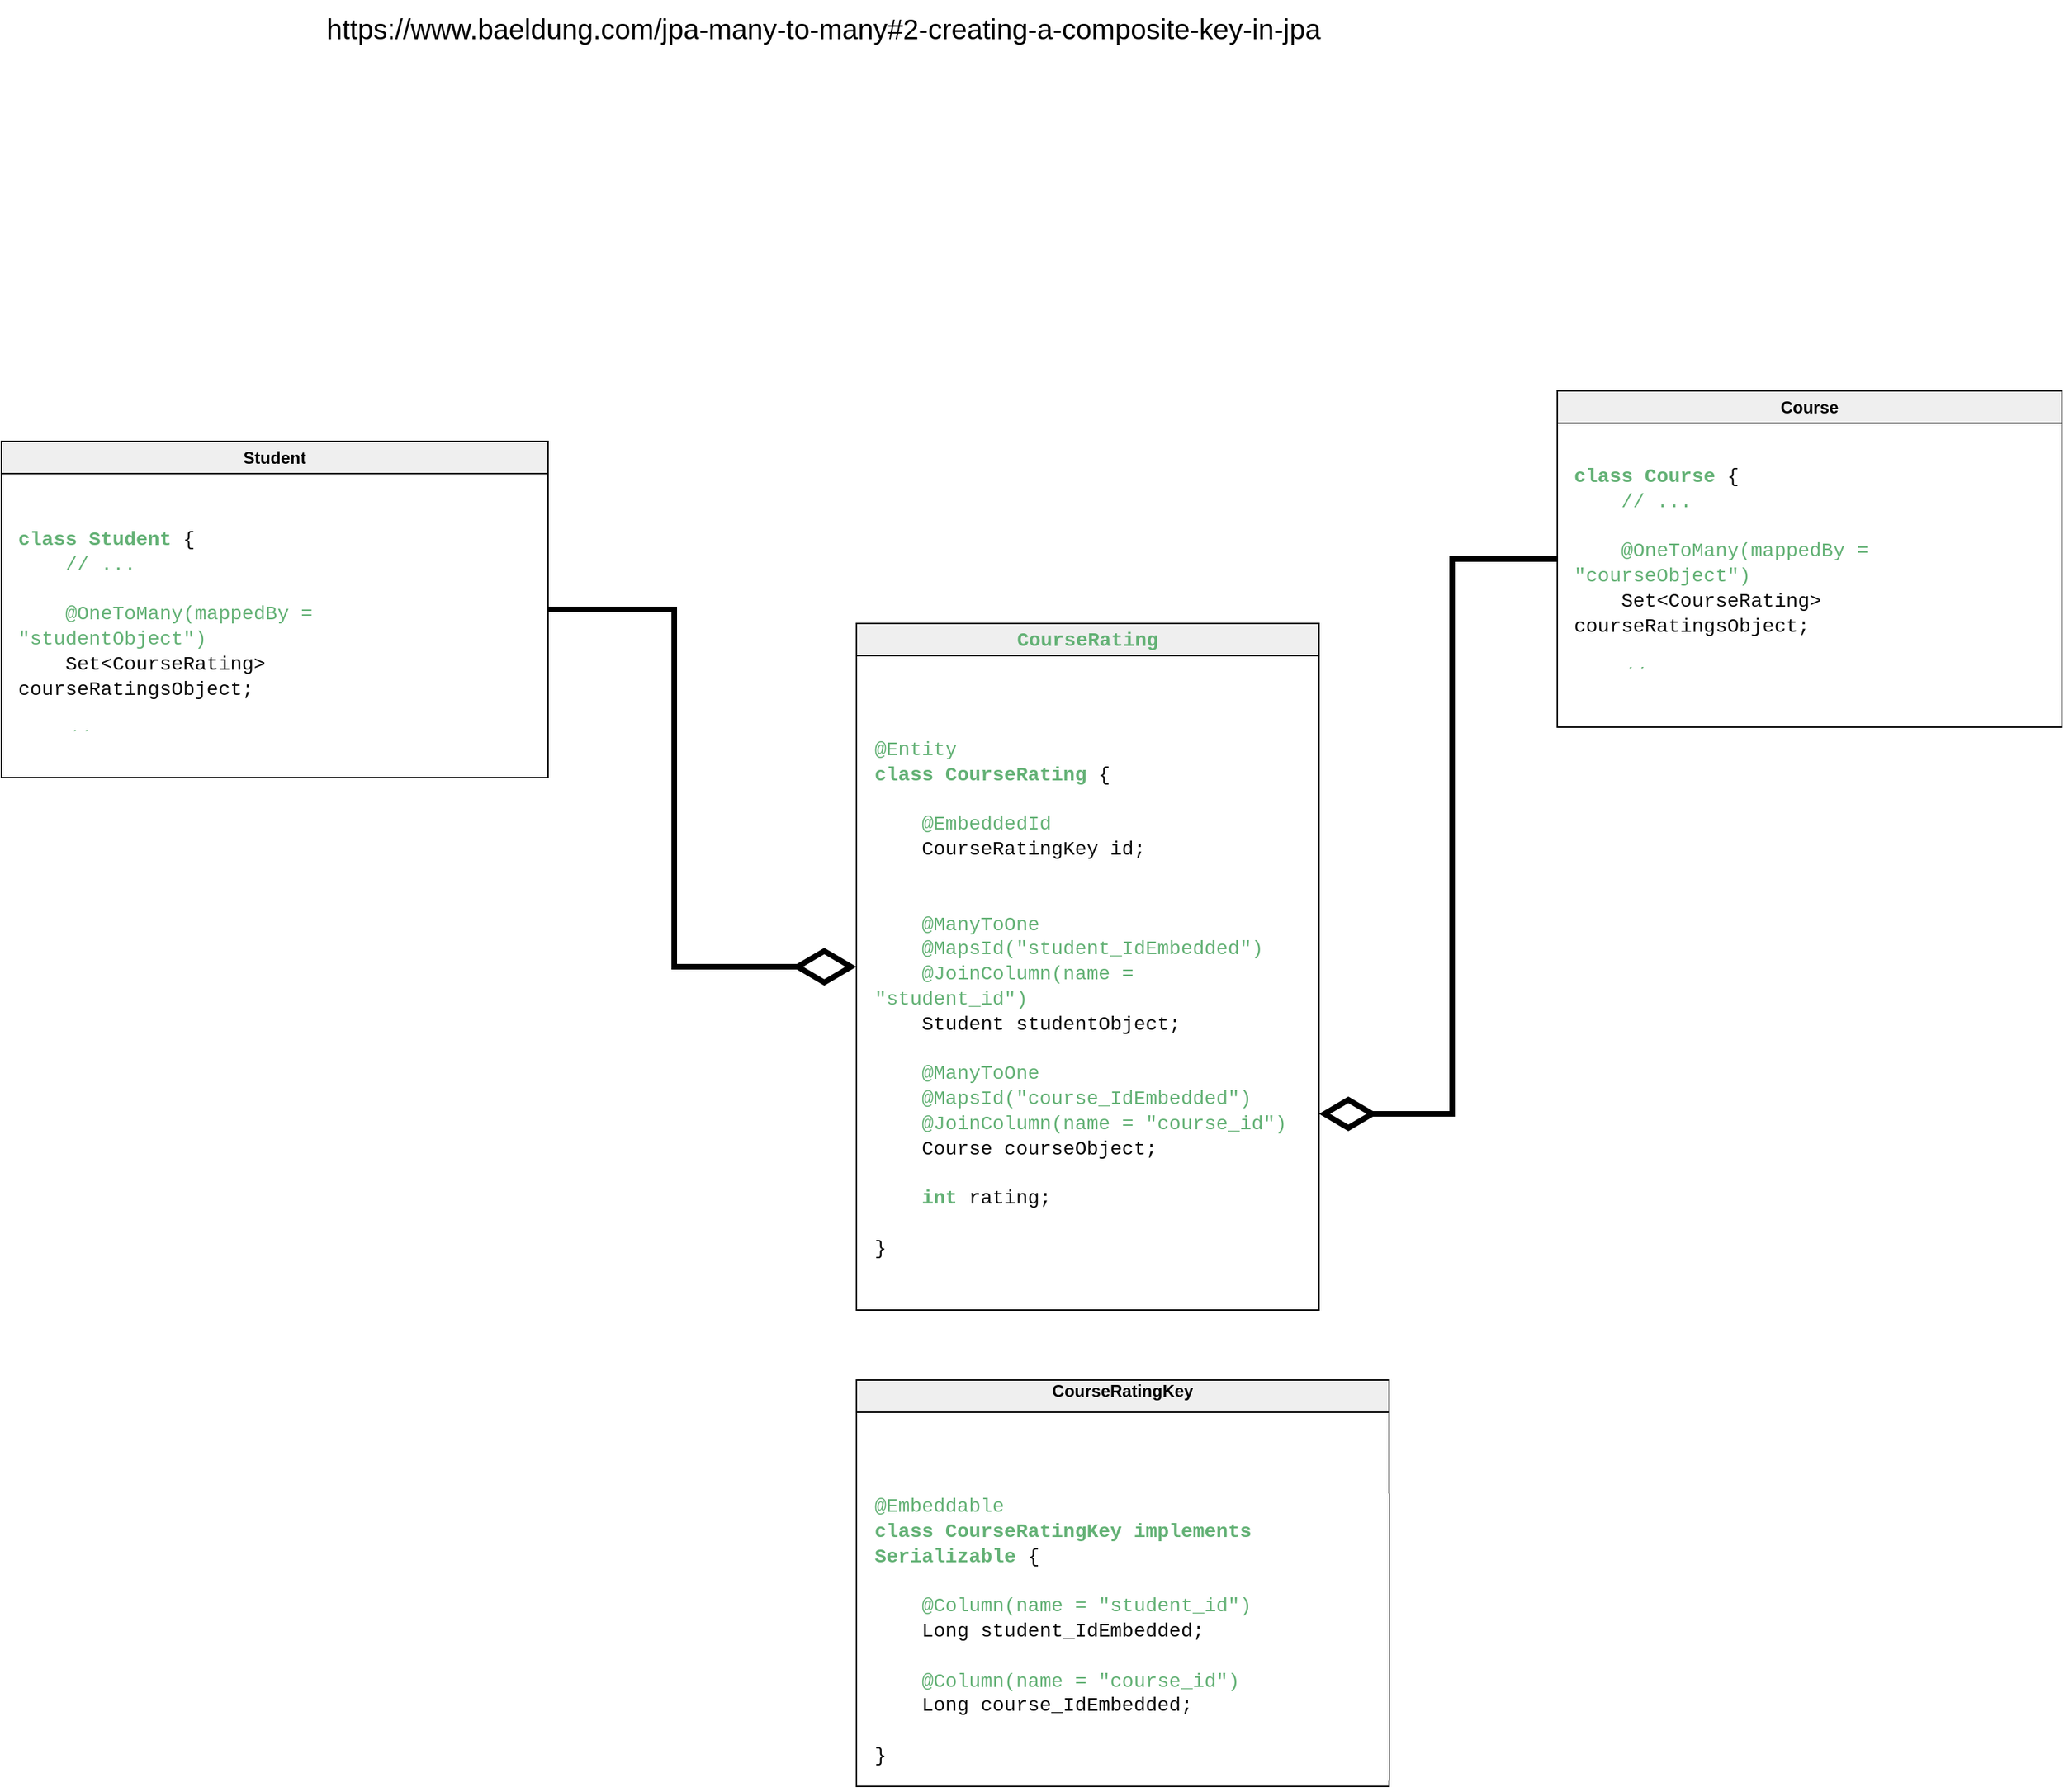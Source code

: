 <mxfile version="26.2.2">
  <diagram name="Trang-1" id="Frv1lEbRy8fFS-0ds0Gn">
    <mxGraphModel dx="1683" dy="1445" grid="1" gridSize="10" guides="1" tooltips="1" connect="1" arrows="1" fold="1" page="1" pageScale="1" pageWidth="1169" pageHeight="827" math="0" shadow="0">
      <root>
        <mxCell id="0" />
        <mxCell id="1" parent="0" />
        <mxCell id="TYIHFJzu6QTAWkSfno5F-4" value="Student" style="swimlane;whiteSpace=wrap;html=1;swimlaneFillColor=default;fillColor=#EFEFEF;" parent="1" vertex="1">
          <mxGeometry x="-10" y="210" width="390" height="240" as="geometry" />
        </mxCell>
        <mxCell id="TYIHFJzu6QTAWkSfno5F-7" value="&lt;h1 style=&quot;margin-top: 0px;&quot;&gt;&lt;span&gt;&lt;span style=&quot;box-sizing: border-box; white-space-collapse: preserve; font-family: &amp;quot;Source Code Pro&amp;quot;, Consolas, &amp;quot;Bitstream Vera Sans Mono&amp;quot;, &amp;quot;Courier New&amp;quot;, Courier, monospace; color: rgb(99, 177, 117);&quot; class=&quot;hljs-keyword&quot;&gt;class&lt;/span&gt;&lt;span style=&quot;white-space-collapse: preserve; font-weight: 400; font-family: &amp;quot;Source Code Pro&amp;quot;, Consolas, &amp;quot;Bitstream Vera Sans Mono&amp;quot;, &amp;quot;Courier New&amp;quot;, Courier, monospace; color: rgb(10, 10, 10);&quot;&gt; &lt;/span&gt;&lt;span style=&quot;box-sizing: border-box; white-space-collapse: preserve; font-family: &amp;quot;Source Code Pro&amp;quot;, Consolas, &amp;quot;Bitstream Vera Sans Mono&amp;quot;, &amp;quot;Courier New&amp;quot;, Courier, monospace; color: rgb(99, 177, 117);&quot; class=&quot;hljs-title class_&quot;&gt;Student&lt;/span&gt;&lt;span style=&quot;white-space-collapse: preserve; font-weight: 400; font-family: &amp;quot;Source Code Pro&amp;quot;, Consolas, &amp;quot;Bitstream Vera Sans Mono&amp;quot;, &amp;quot;Courier New&amp;quot;, Courier, monospace; color: rgb(10, 10, 10);&quot;&gt; {&lt;/span&gt;&lt;span style=&quot;white-space-collapse: preserve; font-weight: 400; font-family: &amp;quot;Source Code Pro&amp;quot;, Consolas, &amp;quot;Bitstream Vera Sans Mono&amp;quot;, &amp;quot;Courier New&amp;quot;, Courier, monospace; color: rgb(10, 10, 10);&quot;&gt;&lt;br&gt;    &lt;/span&gt;&lt;span style=&quot;box-sizing: border-box; white-space-collapse: preserve; font-weight: 400; font-family: &amp;quot;Source Code Pro&amp;quot;, Consolas, &amp;quot;Bitstream Vera Sans Mono&amp;quot;, &amp;quot;Courier New&amp;quot;, Courier, monospace; color: rgb(99, 177, 117);&quot; class=&quot;hljs-comment&quot;&gt;// ...&lt;/span&gt;&lt;font style=&quot;box-sizing: border-box; color: rgb(10, 10, 10); font-family: &amp;quot;Source Code Pro&amp;quot;, Consolas, &amp;quot;Bitstream Vera Sans Mono&amp;quot;, &amp;quot;Courier New&amp;quot;, Courier, monospace; font-weight: 400; white-space-collapse: preserve;&quot;&gt;&lt;/font&gt;&lt;span style=&quot;white-space-collapse: preserve; font-weight: 400; font-family: &amp;quot;Source Code Pro&amp;quot;, Consolas, &amp;quot;Bitstream Vera Sans Mono&amp;quot;, &amp;quot;Courier New&amp;quot;, Courier, monospace; color: rgb(10, 10, 10);&quot;&gt;&lt;br&gt;&lt;/span&gt;&lt;font style=&quot;box-sizing: border-box; color: rgb(10, 10, 10); font-family: &amp;quot;Source Code Pro&amp;quot;, Consolas, &amp;quot;Bitstream Vera Sans Mono&amp;quot;, &amp;quot;Courier New&amp;quot;, Courier, monospace; font-weight: 400; white-space-collapse: preserve;&quot;&gt;&lt;/font&gt;&lt;span style=&quot;white-space-collapse: preserve; font-weight: 400; font-family: &amp;quot;Source Code Pro&amp;quot;, Consolas, &amp;quot;Bitstream Vera Sans Mono&amp;quot;, &amp;quot;Courier New&amp;quot;, Courier, monospace; color: rgb(10, 10, 10);&quot;&gt;&lt;br&gt;    &lt;/span&gt;&lt;span style=&quot;box-sizing: border-box; white-space-collapse: preserve; font-weight: 400; font-family: &amp;quot;Source Code Pro&amp;quot;, Consolas, &amp;quot;Bitstream Vera Sans Mono&amp;quot;, &amp;quot;Courier New&amp;quot;, Courier, monospace; color: rgb(99, 177, 117);&quot; class=&quot;hljs-meta&quot;&gt;@OneToMany(mappedBy = &quot;studentObject&quot;)&lt;/span&gt;&lt;font style=&quot;box-sizing: border-box; color: rgb(10, 10, 10); font-family: &amp;quot;Source Code Pro&amp;quot;, Consolas, &amp;quot;Bitstream Vera Sans Mono&amp;quot;, &amp;quot;Courier New&amp;quot;, Courier, monospace; font-weight: 400; white-space-collapse: preserve;&quot;&gt;&lt;/font&gt;&lt;span style=&quot;white-space-collapse: preserve; font-weight: 400; font-family: &amp;quot;Source Code Pro&amp;quot;, Consolas, &amp;quot;Bitstream Vera Sans Mono&amp;quot;, &amp;quot;Courier New&amp;quot;, Courier, monospace; color: rgb(10, 10, 10);&quot;&gt;&lt;br&gt;    Set&amp;lt;CourseRating&amp;gt; courseRatingsObject;&lt;/span&gt;&lt;font style=&quot;box-sizing: border-box; color: rgb(10, 10, 10); font-family: &amp;quot;Source Code Pro&amp;quot;, Consolas, &amp;quot;Bitstream Vera Sans Mono&amp;quot;, &amp;quot;Courier New&amp;quot;, Courier, monospace; font-weight: 400; white-space-collapse: preserve;&quot;&gt;&lt;/font&gt;&lt;span style=&quot;white-space-collapse: preserve; font-weight: 400; font-family: &amp;quot;Source Code Pro&amp;quot;, Consolas, &amp;quot;Bitstream Vera Sans Mono&amp;quot;, &amp;quot;Courier New&amp;quot;, Courier, monospace; color: rgb(10, 10, 10);&quot;&gt;&lt;br&gt;&lt;/span&gt;&lt;font style=&quot;box-sizing: border-box; color: rgb(10, 10, 10); font-family: &amp;quot;Source Code Pro&amp;quot;, Consolas, &amp;quot;Bitstream Vera Sans Mono&amp;quot;, &amp;quot;Courier New&amp;quot;, Courier, monospace; font-weight: 400; white-space-collapse: preserve;&quot;&gt;&lt;/font&gt;&lt;span style=&quot;white-space-collapse: preserve; font-weight: 400; font-family: &amp;quot;Source Code Pro&amp;quot;, Consolas, &amp;quot;Bitstream Vera Sans Mono&amp;quot;, &amp;quot;Courier New&amp;quot;, Courier, monospace; color: rgb(10, 10, 10);&quot;&gt;&lt;br&gt;    &lt;/span&gt;&lt;span style=&quot;box-sizing: border-box; white-space-collapse: preserve; font-weight: 400; font-family: &amp;quot;Source Code Pro&amp;quot;, Consolas, &amp;quot;Bitstream Vera Sans Mono&amp;quot;, &amp;quot;Courier New&amp;quot;, Courier, monospace; color: rgb(99, 177, 117);&quot; class=&quot;hljs-comment&quot;&gt;// ...&lt;/span&gt;&lt;font style=&quot;box-sizing: border-box; color: rgb(10, 10, 10); font-family: &amp;quot;Source Code Pro&amp;quot;, Consolas, &amp;quot;Bitstream Vera Sans Mono&amp;quot;, &amp;quot;Courier New&amp;quot;, Courier, monospace; font-weight: 400; white-space-collapse: preserve;&quot;&gt;&lt;/font&gt;&lt;span style=&quot;white-space-collapse: preserve; font-weight: 400; font-family: &amp;quot;Source Code Pro&amp;quot;, Consolas, &amp;quot;Bitstream Vera Sans Mono&amp;quot;, &amp;quot;Courier New&amp;quot;, Courier, monospace; color: rgb(10, 10, 10);&quot;&gt;&lt;br&gt;}&lt;/span&gt;&lt;/span&gt;&lt;/h1&gt;" style="text;html=1;overflow=hidden;rounded=0;spacingTop=0;spacing=2;whiteSpace=wrap;fontSize=7;labelBackgroundColor=default;" parent="TYIHFJzu6QTAWkSfno5F-4" vertex="1">
          <mxGeometry x="10" y="54" width="350" height="150" as="geometry" />
        </mxCell>
        <mxCell id="TYIHFJzu6QTAWkSfno5F-6" value="" style="shape=image;verticalLabelPosition=bottom;labelBackgroundColor=default;verticalAlign=top;aspect=fixed;imageAspect=0;image=https://www.baeldung.com/wp-content/uploads/2018/11/relation-attribute-model-updated.png;" parent="1" vertex="1">
          <mxGeometry x="330" y="-20" width="829.3" height="170" as="geometry" />
        </mxCell>
        <mxCell id="TYIHFJzu6QTAWkSfno5F-13" style="edgeStyle=orthogonalEdgeStyle;rounded=0;orthogonalLoop=1;jettySize=auto;html=1;exitX=0;exitY=0.5;exitDx=0;exitDy=0;strokeWidth=4;endSize=30;endArrow=diamondThin;endFill=0;" parent="1" source="TYIHFJzu6QTAWkSfno5F-8" edge="1">
          <mxGeometry relative="1" as="geometry">
            <mxPoint x="1100" y="370" as="sourcePoint" />
            <mxPoint x="930" y="690" as="targetPoint" />
            <Array as="points">
              <mxPoint x="1025" y="294" />
              <mxPoint x="1025" y="690" />
            </Array>
          </mxGeometry>
        </mxCell>
        <mxCell id="TYIHFJzu6QTAWkSfno5F-8" value="Course" style="swimlane;whiteSpace=wrap;html=1;swimlaneFillColor=default;fillColor=#EFEFEF;" parent="1" vertex="1">
          <mxGeometry x="1100" y="174" width="360" height="240" as="geometry" />
        </mxCell>
        <mxCell id="TYIHFJzu6QTAWkSfno5F-9" value="&lt;h1 style=&quot;margin-top: 0px;&quot;&gt;&lt;span&gt;&lt;span style=&quot;box-sizing: border-box; font-family: &amp;quot;Source Code Pro&amp;quot;, Consolas, &amp;quot;Bitstream Vera Sans Mono&amp;quot;, &amp;quot;Courier New&amp;quot;, Courier, monospace; white-space-collapse: preserve; color: rgb(99, 177, 117);&quot; class=&quot;hljs-keyword&quot;&gt;class&lt;/span&gt;&lt;span style=&quot;color: rgb(10, 10, 10); font-family: &amp;quot;Source Code Pro&amp;quot;, Consolas, &amp;quot;Bitstream Vera Sans Mono&amp;quot;, &amp;quot;Courier New&amp;quot;, Courier, monospace; font-weight: 400; white-space-collapse: preserve;&quot;&gt; &lt;/span&gt;&lt;span style=&quot;box-sizing: border-box; font-family: &amp;quot;Source Code Pro&amp;quot;, Consolas, &amp;quot;Bitstream Vera Sans Mono&amp;quot;, &amp;quot;Courier New&amp;quot;, Courier, monospace; white-space-collapse: preserve; color: rgb(99, 177, 117);&quot; class=&quot;hljs-title class_&quot;&gt;Course&lt;/span&gt;&lt;span style=&quot;color: rgb(10, 10, 10); font-family: &amp;quot;Source Code Pro&amp;quot;, Consolas, &amp;quot;Bitstream Vera Sans Mono&amp;quot;, &amp;quot;Courier New&amp;quot;, Courier, monospace; font-weight: 400; white-space-collapse: preserve;&quot;&gt; {&lt;/span&gt;&lt;span style=&quot;color: rgb(10, 10, 10); font-family: &amp;quot;Source Code Pro&amp;quot;, Consolas, &amp;quot;Bitstream Vera Sans Mono&amp;quot;, &amp;quot;Courier New&amp;quot;, Courier, monospace; font-weight: 400; white-space-collapse: preserve;&quot;&gt;&lt;br&gt;    &lt;/span&gt;&lt;span style=&quot;box-sizing: border-box; font-family: &amp;quot;Source Code Pro&amp;quot;, Consolas, &amp;quot;Bitstream Vera Sans Mono&amp;quot;, &amp;quot;Courier New&amp;quot;, Courier, monospace; font-weight: 400; white-space-collapse: preserve; color: rgb(99, 177, 117);&quot; class=&quot;hljs-comment&quot;&gt;// ...&lt;/span&gt;&lt;font style=&quot;box-sizing: border-box; color: rgb(10, 10, 10); font-family: &amp;quot;Source Code Pro&amp;quot;, Consolas, &amp;quot;Bitstream Vera Sans Mono&amp;quot;, &amp;quot;Courier New&amp;quot;, Courier, monospace; font-weight: 400; white-space-collapse: preserve;&quot;&gt;&lt;/font&gt;&lt;span style=&quot;color: rgb(10, 10, 10); font-family: &amp;quot;Source Code Pro&amp;quot;, Consolas, &amp;quot;Bitstream Vera Sans Mono&amp;quot;, &amp;quot;Courier New&amp;quot;, Courier, monospace; font-weight: 400; white-space-collapse: preserve;&quot;&gt;&lt;br&gt;&lt;/span&gt;&lt;font style=&quot;box-sizing: border-box; color: rgb(10, 10, 10); font-family: &amp;quot;Source Code Pro&amp;quot;, Consolas, &amp;quot;Bitstream Vera Sans Mono&amp;quot;, &amp;quot;Courier New&amp;quot;, Courier, monospace; font-weight: 400; white-space-collapse: preserve;&quot;&gt;&lt;/font&gt;&lt;span style=&quot;color: rgb(10, 10, 10); font-family: &amp;quot;Source Code Pro&amp;quot;, Consolas, &amp;quot;Bitstream Vera Sans Mono&amp;quot;, &amp;quot;Courier New&amp;quot;, Courier, monospace; font-weight: 400; white-space-collapse: preserve;&quot;&gt;&lt;br&gt;    &lt;/span&gt;&lt;span style=&quot;box-sizing: border-box; font-family: &amp;quot;Source Code Pro&amp;quot;, Consolas, &amp;quot;Bitstream Vera Sans Mono&amp;quot;, &amp;quot;Courier New&amp;quot;, Courier, monospace; font-weight: 400; white-space-collapse: preserve; color: rgb(99, 177, 117);&quot; class=&quot;hljs-meta&quot;&gt;@OneToMany(mappedBy = &quot;courseObject&quot;)&lt;/span&gt;&lt;font style=&quot;box-sizing: border-box; color: rgb(10, 10, 10); font-family: &amp;quot;Source Code Pro&amp;quot;, Consolas, &amp;quot;Bitstream Vera Sans Mono&amp;quot;, &amp;quot;Courier New&amp;quot;, Courier, monospace; font-weight: 400; white-space-collapse: preserve;&quot;&gt;&lt;/font&gt;&lt;span style=&quot;color: rgb(10, 10, 10); font-family: &amp;quot;Source Code Pro&amp;quot;, Consolas, &amp;quot;Bitstream Vera Sans Mono&amp;quot;, &amp;quot;Courier New&amp;quot;, Courier, monospace; font-weight: 400; white-space-collapse: preserve;&quot;&gt;&lt;br&gt;    Set&amp;lt;CourseRating&amp;gt; courseRatingsObject;&lt;/span&gt;&lt;font style=&quot;box-sizing: border-box; color: rgb(10, 10, 10); font-family: &amp;quot;Source Code Pro&amp;quot;, Consolas, &amp;quot;Bitstream Vera Sans Mono&amp;quot;, &amp;quot;Courier New&amp;quot;, Courier, monospace; font-weight: 400; white-space-collapse: preserve;&quot;&gt;&lt;/font&gt;&lt;span style=&quot;color: rgb(10, 10, 10); font-family: &amp;quot;Source Code Pro&amp;quot;, Consolas, &amp;quot;Bitstream Vera Sans Mono&amp;quot;, &amp;quot;Courier New&amp;quot;, Courier, monospace; font-weight: 400; white-space-collapse: preserve;&quot;&gt;&lt;br&gt;&lt;/span&gt;&lt;font style=&quot;box-sizing: border-box; color: rgb(10, 10, 10); font-family: &amp;quot;Source Code Pro&amp;quot;, Consolas, &amp;quot;Bitstream Vera Sans Mono&amp;quot;, &amp;quot;Courier New&amp;quot;, Courier, monospace; font-weight: 400; white-space-collapse: preserve;&quot;&gt;&lt;/font&gt;&lt;span style=&quot;color: rgb(10, 10, 10); font-family: &amp;quot;Source Code Pro&amp;quot;, Consolas, &amp;quot;Bitstream Vera Sans Mono&amp;quot;, &amp;quot;Courier New&amp;quot;, Courier, monospace; font-weight: 400; white-space-collapse: preserve;&quot;&gt;&lt;br&gt;    &lt;/span&gt;&lt;span style=&quot;box-sizing: border-box; font-family: &amp;quot;Source Code Pro&amp;quot;, Consolas, &amp;quot;Bitstream Vera Sans Mono&amp;quot;, &amp;quot;Courier New&amp;quot;, Courier, monospace; font-weight: 400; white-space-collapse: preserve; color: rgb(99, 177, 117);&quot; class=&quot;hljs-comment&quot;&gt;// ...&lt;/span&gt;&lt;span style=&quot;color: rgb(10, 10, 10); font-family: &amp;quot;Source Code Pro&amp;quot;, Consolas, &amp;quot;Bitstream Vera Sans Mono&amp;quot;, &amp;quot;Courier New&amp;quot;, Courier, monospace; font-weight: 400; white-space-collapse: preserve;&quot;&gt;&lt;br&gt;}&lt;/span&gt;&lt;/span&gt;&lt;/h1&gt;" style="text;html=1;overflow=hidden;rounded=0;spacingTop=0;spacing=2;whiteSpace=wrap;fontSize=7;labelBackgroundColor=default;glass=0;absoluteArcSize=0;fillColor=default;" parent="TYIHFJzu6QTAWkSfno5F-8" vertex="1">
          <mxGeometry x="10" y="45" width="340" height="150" as="geometry" />
        </mxCell>
        <mxCell id="TYIHFJzu6QTAWkSfno5F-10" value="&lt;span style=&quot;text-align: left; white-space-collapse: preserve; box-sizing: border-box; font-family: &amp;quot;Source Code Pro&amp;quot;, Consolas, &amp;quot;Bitstream Vera Sans Mono&amp;quot;, &amp;quot;Courier New&amp;quot;, Courier, monospace; font-size: 14px; color: rgb(99, 177, 117);&quot; class=&quot;hljs-title class_&quot;&gt;CourseRating&lt;/span&gt;" style="swimlane;whiteSpace=wrap;html=1;swimlaneFillColor=default;fillColor=#EFEFEF;" parent="1" vertex="1">
          <mxGeometry x="600" y="340" width="330" height="490" as="geometry" />
        </mxCell>
        <mxCell id="TYIHFJzu6QTAWkSfno5F-11" value="&lt;h1 style=&quot;margin-top: 0px;&quot;&gt;&lt;span&gt;&lt;span style=&quot;box-sizing: border-box; font-family: &amp;quot;Source Code Pro&amp;quot;, Consolas, &amp;quot;Bitstream Vera Sans Mono&amp;quot;, &amp;quot;Courier New&amp;quot;, Courier, monospace; font-weight: 400; white-space-collapse: preserve; color: rgb(99, 177, 117);&quot; class=&quot;hljs-meta&quot;&gt;@Entity&lt;/span&gt;&lt;span style=&quot;color: rgb(10, 10, 10); font-family: &amp;quot;Source Code Pro&amp;quot;, Consolas, &amp;quot;Bitstream Vera Sans Mono&amp;quot;, &amp;quot;Courier New&amp;quot;, Courier, monospace; font-weight: 400; white-space-collapse: preserve;&quot;&gt;&lt;br&gt;&lt;/span&gt;&lt;span style=&quot;box-sizing: border-box; font-family: &amp;quot;Source Code Pro&amp;quot;, Consolas, &amp;quot;Bitstream Vera Sans Mono&amp;quot;, &amp;quot;Courier New&amp;quot;, Courier, monospace; white-space-collapse: preserve; color: rgb(99, 177, 117);&quot; class=&quot;hljs-keyword&quot;&gt;class&lt;/span&gt;&lt;span style=&quot;color: rgb(10, 10, 10); font-family: &amp;quot;Source Code Pro&amp;quot;, Consolas, &amp;quot;Bitstream Vera Sans Mono&amp;quot;, &amp;quot;Courier New&amp;quot;, Courier, monospace; font-weight: 400; white-space-collapse: preserve;&quot;&gt; &lt;/span&gt;&lt;span style=&quot;box-sizing: border-box; font-family: &amp;quot;Source Code Pro&amp;quot;, Consolas, &amp;quot;Bitstream Vera Sans Mono&amp;quot;, &amp;quot;Courier New&amp;quot;, Courier, monospace; white-space-collapse: preserve; color: rgb(99, 177, 117);&quot; class=&quot;hljs-title class_&quot;&gt;CourseRating&lt;/span&gt;&lt;span style=&quot;color: rgb(10, 10, 10); font-family: &amp;quot;Source Code Pro&amp;quot;, Consolas, &amp;quot;Bitstream Vera Sans Mono&amp;quot;, &amp;quot;Courier New&amp;quot;, Courier, monospace; font-weight: 400; white-space-collapse: preserve;&quot;&gt; {&lt;/span&gt;&lt;font style=&quot;box-sizing: border-box; color: rgb(10, 10, 10); font-family: &amp;quot;Source Code Pro&amp;quot;, Consolas, &amp;quot;Bitstream Vera Sans Mono&amp;quot;, &amp;quot;Courier New&amp;quot;, Courier, monospace; font-weight: 400; white-space-collapse: preserve;&quot;&gt;&lt;/font&gt;&lt;span style=&quot;color: rgb(10, 10, 10); font-family: &amp;quot;Source Code Pro&amp;quot;, Consolas, &amp;quot;Bitstream Vera Sans Mono&amp;quot;, &amp;quot;Courier New&amp;quot;, Courier, monospace; font-weight: 400; white-space-collapse: preserve;&quot;&gt;&lt;br&gt;&lt;/span&gt;&lt;font style=&quot;box-sizing: border-box; color: rgb(10, 10, 10); font-family: &amp;quot;Source Code Pro&amp;quot;, Consolas, &amp;quot;Bitstream Vera Sans Mono&amp;quot;, &amp;quot;Courier New&amp;quot;, Courier, monospace; font-weight: 400; white-space-collapse: preserve;&quot;&gt;&lt;/font&gt;&lt;span style=&quot;color: rgb(10, 10, 10); font-family: &amp;quot;Source Code Pro&amp;quot;, Consolas, &amp;quot;Bitstream Vera Sans Mono&amp;quot;, &amp;quot;Courier New&amp;quot;, Courier, monospace; font-weight: 400; white-space-collapse: preserve;&quot;&gt;&lt;br&gt;    &lt;/span&gt;&lt;span style=&quot;box-sizing: border-box; font-family: &amp;quot;Source Code Pro&amp;quot;, Consolas, &amp;quot;Bitstream Vera Sans Mono&amp;quot;, &amp;quot;Courier New&amp;quot;, Courier, monospace; font-weight: 400; white-space-collapse: preserve; color: rgb(99, 177, 117);&quot; class=&quot;hljs-meta&quot;&gt;@EmbeddedId&lt;/span&gt;&lt;font style=&quot;box-sizing: border-box; color: rgb(10, 10, 10); font-family: &amp;quot;Source Code Pro&amp;quot;, Consolas, &amp;quot;Bitstream Vera Sans Mono&amp;quot;, &amp;quot;Courier New&amp;quot;, Courier, monospace; font-weight: 400; white-space-collapse: preserve;&quot;&gt;&lt;/font&gt;&lt;span style=&quot;color: rgb(10, 10, 10); font-family: &amp;quot;Source Code Pro&amp;quot;, Consolas, &amp;quot;Bitstream Vera Sans Mono&amp;quot;, &amp;quot;Courier New&amp;quot;, Courier, monospace; font-weight: 400; white-space-collapse: preserve;&quot;&gt;&lt;br&gt;    CourseRatingKey id;&lt;/span&gt;&lt;font style=&quot;box-sizing: border-box; color: rgb(10, 10, 10); font-family: &amp;quot;Source Code Pro&amp;quot;, Consolas, &amp;quot;Bitstream Vera Sans Mono&amp;quot;, &amp;quot;Courier New&amp;quot;, Courier, monospace; font-weight: 400; white-space-collapse: preserve;&quot;&gt;&lt;/font&gt;&lt;span style=&quot;color: rgb(10, 10, 10); font-family: &amp;quot;Source Code Pro&amp;quot;, Consolas, &amp;quot;Bitstream Vera Sans Mono&amp;quot;, &amp;quot;Courier New&amp;quot;, Courier, monospace; font-weight: 400; white-space-collapse: preserve;&quot;&gt;&lt;br&gt;&lt;/span&gt;&lt;font style=&quot;box-sizing: border-box; color: rgb(10, 10, 10); font-family: &amp;quot;Source Code Pro&amp;quot;, Consolas, &amp;quot;Bitstream Vera Sans Mono&amp;quot;, &amp;quot;Courier New&amp;quot;, Courier, monospace; font-weight: 400; white-space-collapse: preserve;&quot;&gt;&lt;/font&gt;&lt;span style=&quot;color: rgb(10, 10, 10); font-family: &amp;quot;Source Code Pro&amp;quot;, Consolas, &amp;quot;Bitstream Vera Sans Mono&amp;quot;, &amp;quot;Courier New&amp;quot;, Courier, monospace; font-weight: 400; white-space-collapse: preserve;&quot;&gt;&lt;br&gt;&lt;br&gt;    &lt;/span&gt;&lt;span style=&quot;box-sizing: border-box; font-family: &amp;quot;Source Code Pro&amp;quot;, Consolas, &amp;quot;Bitstream Vera Sans Mono&amp;quot;, &amp;quot;Courier New&amp;quot;, Courier, monospace; font-weight: 400; white-space-collapse: preserve; color: rgb(99, 177, 117);&quot; class=&quot;hljs-meta&quot;&gt;@ManyToOne&lt;/span&gt;&lt;span style=&quot;color: rgb(10, 10, 10); font-family: &amp;quot;Source Code Pro&amp;quot;, Consolas, &amp;quot;Bitstream Vera Sans Mono&amp;quot;, &amp;quot;Courier New&amp;quot;, Courier, monospace; font-weight: 400; white-space-collapse: preserve;&quot;&gt;&lt;br&gt;    &lt;/span&gt;&lt;span style=&quot;box-sizing: border-box; font-family: &amp;quot;Source Code Pro&amp;quot;, Consolas, &amp;quot;Bitstream Vera Sans Mono&amp;quot;, &amp;quot;Courier New&amp;quot;, Courier, monospace; font-weight: 400; white-space-collapse: preserve; color: rgb(99, 177, 117);&quot; class=&quot;hljs-meta&quot;&gt;@MapsId(&quot;student_IdEmbedded&quot;)&lt;/span&gt;&lt;span style=&quot;color: rgb(10, 10, 10); font-family: &amp;quot;Source Code Pro&amp;quot;, Consolas, &amp;quot;Bitstream Vera Sans Mono&amp;quot;, &amp;quot;Courier New&amp;quot;, Courier, monospace; font-weight: 400; white-space-collapse: preserve;&quot;&gt;&lt;br&gt;    &lt;/span&gt;&lt;span style=&quot;box-sizing: border-box; font-family: &amp;quot;Source Code Pro&amp;quot;, Consolas, &amp;quot;Bitstream Vera Sans Mono&amp;quot;, &amp;quot;Courier New&amp;quot;, Courier, monospace; font-weight: 400; white-space-collapse: preserve; color: rgb(99, 177, 117);&quot; class=&quot;hljs-meta&quot;&gt;@JoinColumn(name = &quot;student_id&quot;)&lt;/span&gt;&lt;font style=&quot;box-sizing: border-box; color: rgb(10, 10, 10); font-family: &amp;quot;Source Code Pro&amp;quot;, Consolas, &amp;quot;Bitstream Vera Sans Mono&amp;quot;, &amp;quot;Courier New&amp;quot;, Courier, monospace; font-weight: 400; white-space-collapse: preserve;&quot;&gt;&lt;/font&gt;&lt;span style=&quot;color: rgb(10, 10, 10); font-family: &amp;quot;Source Code Pro&amp;quot;, Consolas, &amp;quot;Bitstream Vera Sans Mono&amp;quot;, &amp;quot;Courier New&amp;quot;, Courier, monospace; font-weight: 400; white-space-collapse: preserve;&quot;&gt;&lt;br&gt;    Student studentObject;&lt;/span&gt;&lt;font style=&quot;box-sizing: border-box; color: rgb(10, 10, 10); font-family: &amp;quot;Source Code Pro&amp;quot;, Consolas, &amp;quot;Bitstream Vera Sans Mono&amp;quot;, &amp;quot;Courier New&amp;quot;, Courier, monospace; font-weight: 400; white-space-collapse: preserve;&quot;&gt;&lt;/font&gt;&lt;span style=&quot;color: rgb(10, 10, 10); font-family: &amp;quot;Source Code Pro&amp;quot;, Consolas, &amp;quot;Bitstream Vera Sans Mono&amp;quot;, &amp;quot;Courier New&amp;quot;, Courier, monospace; font-weight: 400; white-space-collapse: preserve;&quot;&gt;&lt;br&gt;&lt;/span&gt;&lt;font style=&quot;box-sizing: border-box; color: rgb(10, 10, 10); font-family: &amp;quot;Source Code Pro&amp;quot;, Consolas, &amp;quot;Bitstream Vera Sans Mono&amp;quot;, &amp;quot;Courier New&amp;quot;, Courier, monospace; font-weight: 400; white-space-collapse: preserve;&quot;&gt;&lt;/font&gt;&lt;span style=&quot;color: rgb(10, 10, 10); font-family: &amp;quot;Source Code Pro&amp;quot;, Consolas, &amp;quot;Bitstream Vera Sans Mono&amp;quot;, &amp;quot;Courier New&amp;quot;, Courier, monospace; font-weight: 400; white-space-collapse: preserve;&quot;&gt;&lt;br&gt;    &lt;/span&gt;&lt;span style=&quot;box-sizing: border-box; font-family: &amp;quot;Source Code Pro&amp;quot;, Consolas, &amp;quot;Bitstream Vera Sans Mono&amp;quot;, &amp;quot;Courier New&amp;quot;, Courier, monospace; font-weight: 400; white-space-collapse: preserve; color: rgb(99, 177, 117);&quot; class=&quot;hljs-meta&quot;&gt;@ManyToOne&lt;/span&gt;&lt;span style=&quot;color: rgb(10, 10, 10); font-family: &amp;quot;Source Code Pro&amp;quot;, Consolas, &amp;quot;Bitstream Vera Sans Mono&amp;quot;, &amp;quot;Courier New&amp;quot;, Courier, monospace; font-weight: 400; white-space-collapse: preserve;&quot;&gt;&lt;br&gt;    &lt;/span&gt;&lt;span style=&quot;box-sizing: border-box; font-family: &amp;quot;Source Code Pro&amp;quot;, Consolas, &amp;quot;Bitstream Vera Sans Mono&amp;quot;, &amp;quot;Courier New&amp;quot;, Courier, monospace; font-weight: 400; white-space-collapse: preserve; color: rgb(99, 177, 117);&quot; class=&quot;hljs-meta&quot;&gt;@MapsId(&quot;course_IdEmbedded&quot;)&lt;/span&gt;&lt;span style=&quot;color: rgb(10, 10, 10); font-family: &amp;quot;Source Code Pro&amp;quot;, Consolas, &amp;quot;Bitstream Vera Sans Mono&amp;quot;, &amp;quot;Courier New&amp;quot;, Courier, monospace; font-weight: 400; white-space-collapse: preserve;&quot;&gt;&lt;br&gt;    &lt;/span&gt;&lt;span style=&quot;box-sizing: border-box; font-family: &amp;quot;Source Code Pro&amp;quot;, Consolas, &amp;quot;Bitstream Vera Sans Mono&amp;quot;, &amp;quot;Courier New&amp;quot;, Courier, monospace; font-weight: 400; white-space-collapse: preserve; color: rgb(99, 177, 117);&quot; class=&quot;hljs-meta&quot;&gt;@JoinColumn(name = &quot;course_id&quot;)&lt;/span&gt;&lt;font style=&quot;box-sizing: border-box; color: rgb(10, 10, 10); font-family: &amp;quot;Source Code Pro&amp;quot;, Consolas, &amp;quot;Bitstream Vera Sans Mono&amp;quot;, &amp;quot;Courier New&amp;quot;, Courier, monospace; font-weight: 400; white-space-collapse: preserve;&quot;&gt;&lt;/font&gt;&lt;span style=&quot;color: rgb(10, 10, 10); font-family: &amp;quot;Source Code Pro&amp;quot;, Consolas, &amp;quot;Bitstream Vera Sans Mono&amp;quot;, &amp;quot;Courier New&amp;quot;, Courier, monospace; font-weight: 400; white-space-collapse: preserve;&quot;&gt;&lt;br&gt;    Course courseObject;&lt;/span&gt;&lt;font style=&quot;box-sizing: border-box; color: rgb(10, 10, 10); font-family: &amp;quot;Source Code Pro&amp;quot;, Consolas, &amp;quot;Bitstream Vera Sans Mono&amp;quot;, &amp;quot;Courier New&amp;quot;, Courier, monospace; font-weight: 400; white-space-collapse: preserve;&quot;&gt;&lt;/font&gt;&lt;span style=&quot;color: rgb(10, 10, 10); font-family: &amp;quot;Source Code Pro&amp;quot;, Consolas, &amp;quot;Bitstream Vera Sans Mono&amp;quot;, &amp;quot;Courier New&amp;quot;, Courier, monospace; font-weight: 400; white-space-collapse: preserve;&quot;&gt;&lt;br&gt;&lt;/span&gt;&lt;font style=&quot;box-sizing: border-box; color: rgb(10, 10, 10); font-family: &amp;quot;Source Code Pro&amp;quot;, Consolas, &amp;quot;Bitstream Vera Sans Mono&amp;quot;, &amp;quot;Courier New&amp;quot;, Courier, monospace; font-weight: 400; white-space-collapse: preserve;&quot;&gt;&lt;/font&gt;&lt;span style=&quot;color: rgb(10, 10, 10); font-family: &amp;quot;Source Code Pro&amp;quot;, Consolas, &amp;quot;Bitstream Vera Sans Mono&amp;quot;, &amp;quot;Courier New&amp;quot;, Courier, monospace; font-weight: 400; white-space-collapse: preserve;&quot;&gt;&lt;br&gt;    &lt;/span&gt;&lt;span style=&quot;box-sizing: border-box; font-family: &amp;quot;Source Code Pro&amp;quot;, Consolas, &amp;quot;Bitstream Vera Sans Mono&amp;quot;, &amp;quot;Courier New&amp;quot;, Courier, monospace; white-space-collapse: preserve; color: rgb(99, 177, 117);&quot; class=&quot;hljs-type&quot;&gt;int&lt;/span&gt;&lt;span style=&quot;color: rgb(10, 10, 10); font-family: &amp;quot;Source Code Pro&amp;quot;, Consolas, &amp;quot;Bitstream Vera Sans Mono&amp;quot;, &amp;quot;Courier New&amp;quot;, Courier, monospace; font-weight: 400; white-space-collapse: preserve;&quot;&gt; rating;&lt;/span&gt;&lt;font style=&quot;box-sizing: border-box; color: rgb(10, 10, 10); font-family: &amp;quot;Source Code Pro&amp;quot;, Consolas, &amp;quot;Bitstream Vera Sans Mono&amp;quot;, &amp;quot;Courier New&amp;quot;, Courier, monospace; font-weight: 400; white-space-collapse: preserve;&quot;&gt;&lt;/font&gt;&lt;span style=&quot;color: rgb(10, 10, 10); font-family: &amp;quot;Source Code Pro&amp;quot;, Consolas, &amp;quot;Bitstream Vera Sans Mono&amp;quot;, &amp;quot;Courier New&amp;quot;, Courier, monospace; font-weight: 400; white-space-collapse: preserve;&quot;&gt;&lt;br&gt;    &lt;/span&gt;&lt;font style=&quot;box-sizing: border-box; color: rgb(10, 10, 10); font-family: &amp;quot;Source Code Pro&amp;quot;, Consolas, &amp;quot;Bitstream Vera Sans Mono&amp;quot;, &amp;quot;Courier New&amp;quot;, Courier, monospace; font-weight: 400; white-space-collapse: preserve;&quot;&gt;&lt;/font&gt;&lt;span style=&quot;color: rgb(10, 10, 10); font-family: &amp;quot;Source Code Pro&amp;quot;, Consolas, &amp;quot;Bitstream Vera Sans Mono&amp;quot;, &amp;quot;Courier New&amp;quot;, Courier, monospace; font-weight: 400; white-space-collapse: preserve;&quot;&gt;&lt;br&gt;&lt;/span&gt;&lt;span style=&quot;color: rgb(10, 10, 10); font-family: &amp;quot;Source Code Pro&amp;quot;, Consolas, &amp;quot;Bitstream Vera Sans Mono&amp;quot;, &amp;quot;Courier New&amp;quot;, Courier, monospace; font-weight: 400; white-space-collapse: preserve;&quot;&gt;}&lt;/span&gt;&lt;/span&gt;&lt;/h1&gt;" style="text;html=1;overflow=hidden;rounded=0;spacingTop=0;spacing=2;whiteSpace=wrap;fontSize=7;labelBackgroundColor=default;" parent="TYIHFJzu6QTAWkSfno5F-10" vertex="1">
          <mxGeometry x="11" y="74" width="300" height="406" as="geometry" />
        </mxCell>
        <mxCell id="TYIHFJzu6QTAWkSfno5F-12" style="edgeStyle=orthogonalEdgeStyle;rounded=0;orthogonalLoop=1;jettySize=auto;html=1;exitX=1;exitY=0.5;exitDx=0;exitDy=0;endArrow=diamondThin;endFill=0;strokeWidth=4;endSize=34;entryX=0;entryY=0.5;entryDx=0;entryDy=0;" parent="1" source="TYIHFJzu6QTAWkSfno5F-4" target="TYIHFJzu6QTAWkSfno5F-10" edge="1">
          <mxGeometry relative="1" as="geometry">
            <mxPoint x="590" y="560" as="targetPoint" />
            <Array as="points">
              <mxPoint x="470" y="330" />
              <mxPoint x="470" y="585" />
            </Array>
          </mxGeometry>
        </mxCell>
        <mxCell id="TYIHFJzu6QTAWkSfno5F-14" value="&lt;h1 style=&quot;margin-top: 0px;&quot;&gt;&lt;span&gt;&lt;span style=&quot;box-sizing: border-box;&quot; class=&quot;hljs-title class_&quot;&gt;&lt;font style=&quot;font-size: 12px;&quot;&gt;CourseRatingKey&lt;/font&gt;&lt;/span&gt; &lt;/span&gt;&lt;/h1&gt;" style="swimlane;whiteSpace=wrap;html=1;swimlaneFillColor=default;fillColor=#EFEFEF;" parent="1" vertex="1">
          <mxGeometry x="600" y="880" width="380" height="290" as="geometry" />
        </mxCell>
        <mxCell id="TYIHFJzu6QTAWkSfno5F-15" value="&lt;h1 style=&quot;margin-top: 0px;&quot;&gt;&lt;span&gt;&lt;span style=&quot;box-sizing: border-box; font-family: &amp;quot;Source Code Pro&amp;quot;, Consolas, &amp;quot;Bitstream Vera Sans Mono&amp;quot;, &amp;quot;Courier New&amp;quot;, Courier, monospace; font-weight: 400; white-space-collapse: preserve; color: rgb(99, 177, 117);&quot; class=&quot;hljs-meta&quot;&gt;@Embeddable&lt;/span&gt;&lt;span style=&quot;color: rgb(10, 10, 10); font-family: &amp;quot;Source Code Pro&amp;quot;, Consolas, &amp;quot;Bitstream Vera Sans Mono&amp;quot;, &amp;quot;Courier New&amp;quot;, Courier, monospace; font-weight: 400; white-space-collapse: preserve;&quot;&gt;&lt;br&gt;&lt;/span&gt;&lt;span style=&quot;box-sizing: border-box; font-family: &amp;quot;Source Code Pro&amp;quot;, Consolas, &amp;quot;Bitstream Vera Sans Mono&amp;quot;, &amp;quot;Courier New&amp;quot;, Courier, monospace; white-space-collapse: preserve; color: rgb(99, 177, 117);&quot; class=&quot;hljs-keyword&quot;&gt;class&lt;/span&gt;&lt;span style=&quot;color: rgb(10, 10, 10); font-family: &amp;quot;Source Code Pro&amp;quot;, Consolas, &amp;quot;Bitstream Vera Sans Mono&amp;quot;, &amp;quot;Courier New&amp;quot;, Courier, monospace; font-weight: 400; white-space-collapse: preserve;&quot;&gt; &lt;/span&gt;&lt;span style=&quot;box-sizing: border-box; font-family: &amp;quot;Source Code Pro&amp;quot;, Consolas, &amp;quot;Bitstream Vera Sans Mono&amp;quot;, &amp;quot;Courier New&amp;quot;, Courier, monospace; white-space-collapse: preserve; color: rgb(99, 177, 117);&quot; class=&quot;hljs-title class_&quot;&gt;CourseRatingKey&lt;/span&gt;&lt;span style=&quot;color: rgb(10, 10, 10); font-family: &amp;quot;Source Code Pro&amp;quot;, Consolas, &amp;quot;Bitstream Vera Sans Mono&amp;quot;, &amp;quot;Courier New&amp;quot;, Courier, monospace; font-weight: 400; white-space-collapse: preserve;&quot;&gt; &lt;/span&gt;&lt;span style=&quot;box-sizing: border-box; font-family: &amp;quot;Source Code Pro&amp;quot;, Consolas, &amp;quot;Bitstream Vera Sans Mono&amp;quot;, &amp;quot;Courier New&amp;quot;, Courier, monospace; white-space-collapse: preserve; color: rgb(99, 177, 117);&quot; class=&quot;hljs-keyword&quot;&gt;implements&lt;/span&gt;&lt;span style=&quot;color: rgb(10, 10, 10); font-family: &amp;quot;Source Code Pro&amp;quot;, Consolas, &amp;quot;Bitstream Vera Sans Mono&amp;quot;, &amp;quot;Courier New&amp;quot;, Courier, monospace; font-weight: 400; white-space-collapse: preserve;&quot;&gt; &lt;/span&gt;&lt;span style=&quot;box-sizing: border-box; font-family: &amp;quot;Source Code Pro&amp;quot;, Consolas, &amp;quot;Bitstream Vera Sans Mono&amp;quot;, &amp;quot;Courier New&amp;quot;, Courier, monospace; white-space-collapse: preserve; color: rgb(99, 177, 117);&quot; class=&quot;hljs-title class_&quot;&gt;Serializable&lt;/span&gt;&lt;span style=&quot;color: rgb(10, 10, 10); font-family: &amp;quot;Source Code Pro&amp;quot;, Consolas, &amp;quot;Bitstream Vera Sans Mono&amp;quot;, &amp;quot;Courier New&amp;quot;, Courier, monospace; font-weight: 400; white-space-collapse: preserve;&quot;&gt; {&lt;/span&gt;&lt;font style=&quot;box-sizing: border-box; color: rgb(10, 10, 10); font-family: &amp;quot;Source Code Pro&amp;quot;, Consolas, &amp;quot;Bitstream Vera Sans Mono&amp;quot;, &amp;quot;Courier New&amp;quot;, Courier, monospace; font-weight: 400; white-space-collapse: preserve;&quot;&gt;&lt;/font&gt;&lt;span style=&quot;color: rgb(10, 10, 10); font-family: &amp;quot;Source Code Pro&amp;quot;, Consolas, &amp;quot;Bitstream Vera Sans Mono&amp;quot;, &amp;quot;Courier New&amp;quot;, Courier, monospace; font-weight: 400; white-space-collapse: preserve;&quot;&gt;&lt;br&gt;&lt;/span&gt;&lt;font style=&quot;box-sizing: border-box; color: rgb(10, 10, 10); font-family: &amp;quot;Source Code Pro&amp;quot;, Consolas, &amp;quot;Bitstream Vera Sans Mono&amp;quot;, &amp;quot;Courier New&amp;quot;, Courier, monospace; font-weight: 400; white-space-collapse: preserve;&quot;&gt;&lt;/font&gt;&lt;span style=&quot;color: rgb(10, 10, 10); font-family: &amp;quot;Source Code Pro&amp;quot;, Consolas, &amp;quot;Bitstream Vera Sans Mono&amp;quot;, &amp;quot;Courier New&amp;quot;, Courier, monospace; font-weight: 400; white-space-collapse: preserve;&quot;&gt;&lt;br&gt;    &lt;/span&gt;&lt;span style=&quot;box-sizing: border-box; font-family: &amp;quot;Source Code Pro&amp;quot;, Consolas, &amp;quot;Bitstream Vera Sans Mono&amp;quot;, &amp;quot;Courier New&amp;quot;, Courier, monospace; font-weight: 400; white-space-collapse: preserve; color: rgb(99, 177, 117);&quot; class=&quot;hljs-meta&quot;&gt;@Column(name = &quot;student_id&quot;)&lt;/span&gt;&lt;font style=&quot;box-sizing: border-box; color: rgb(10, 10, 10); font-family: &amp;quot;Source Code Pro&amp;quot;, Consolas, &amp;quot;Bitstream Vera Sans Mono&amp;quot;, &amp;quot;Courier New&amp;quot;, Courier, monospace; font-weight: 400; white-space-collapse: preserve;&quot;&gt;&lt;/font&gt;&lt;span style=&quot;color: rgb(10, 10, 10); font-family: &amp;quot;Source Code Pro&amp;quot;, Consolas, &amp;quot;Bitstream Vera Sans Mono&amp;quot;, &amp;quot;Courier New&amp;quot;, Courier, monospace; font-weight: 400; white-space-collapse: preserve;&quot;&gt;&lt;br&gt;    Long student_IdEmbedded;&lt;/span&gt;&lt;font style=&quot;box-sizing: border-box; color: rgb(10, 10, 10); font-family: &amp;quot;Source Code Pro&amp;quot;, Consolas, &amp;quot;Bitstream Vera Sans Mono&amp;quot;, &amp;quot;Courier New&amp;quot;, Courier, monospace; font-weight: 400; white-space-collapse: preserve;&quot;&gt;&lt;/font&gt;&lt;span style=&quot;color: rgb(10, 10, 10); font-family: &amp;quot;Source Code Pro&amp;quot;, Consolas, &amp;quot;Bitstream Vera Sans Mono&amp;quot;, &amp;quot;Courier New&amp;quot;, Courier, monospace; font-weight: 400; white-space-collapse: preserve;&quot;&gt;&lt;br&gt;&lt;/span&gt;&lt;font style=&quot;box-sizing: border-box; color: rgb(10, 10, 10); font-family: &amp;quot;Source Code Pro&amp;quot;, Consolas, &amp;quot;Bitstream Vera Sans Mono&amp;quot;, &amp;quot;Courier New&amp;quot;, Courier, monospace; font-weight: 400; white-space-collapse: preserve;&quot;&gt;&lt;/font&gt;&lt;span style=&quot;color: rgb(10, 10, 10); font-family: &amp;quot;Source Code Pro&amp;quot;, Consolas, &amp;quot;Bitstream Vera Sans Mono&amp;quot;, &amp;quot;Courier New&amp;quot;, Courier, monospace; font-weight: 400; white-space-collapse: preserve;&quot;&gt;&lt;br&gt;    &lt;/span&gt;&lt;span style=&quot;box-sizing: border-box; font-family: &amp;quot;Source Code Pro&amp;quot;, Consolas, &amp;quot;Bitstream Vera Sans Mono&amp;quot;, &amp;quot;Courier New&amp;quot;, Courier, monospace; font-weight: 400; white-space-collapse: preserve; color: rgb(99, 177, 117);&quot; class=&quot;hljs-meta&quot;&gt;@Column(name = &quot;course_id&quot;)&lt;/span&gt;&lt;font style=&quot;box-sizing: border-box; color: rgb(10, 10, 10); font-family: &amp;quot;Source Code Pro&amp;quot;, Consolas, &amp;quot;Bitstream Vera Sans Mono&amp;quot;, &amp;quot;Courier New&amp;quot;, Courier, monospace; font-weight: 400; white-space-collapse: preserve;&quot;&gt;&lt;/font&gt;&lt;span style=&quot;color: rgb(10, 10, 10); font-family: &amp;quot;Source Code Pro&amp;quot;, Consolas, &amp;quot;Bitstream Vera Sans Mono&amp;quot;, &amp;quot;Courier New&amp;quot;, Courier, monospace; font-weight: 400; white-space-collapse: preserve;&quot;&gt;&lt;br&gt;    Long course_IdEmbedded;&lt;/span&gt;&lt;font style=&quot;box-sizing: border-box; color: rgb(10, 10, 10); font-family: &amp;quot;Source Code Pro&amp;quot;, Consolas, &amp;quot;Bitstream Vera Sans Mono&amp;quot;, &amp;quot;Courier New&amp;quot;, Courier, monospace; font-weight: 400; white-space-collapse: preserve;&quot;&gt;&lt;/font&gt;&lt;span style=&quot;color: rgb(10, 10, 10); font-family: &amp;quot;Source Code Pro&amp;quot;, Consolas, &amp;quot;Bitstream Vera Sans Mono&amp;quot;, &amp;quot;Courier New&amp;quot;, Courier, monospace; font-weight: 400; white-space-collapse: preserve;&quot;&gt;&lt;br&gt;&lt;/span&gt;&lt;span style=&quot;color: rgb(10, 10, 10); font-family: &amp;quot;Source Code Pro&amp;quot;, Consolas, &amp;quot;Bitstream Vera Sans Mono&amp;quot;, &amp;quot;Courier New&amp;quot;, Courier, monospace; font-weight: 400; white-space-collapse: preserve;&quot;&gt;&lt;br&gt;}&lt;/span&gt;&lt;/span&gt;&lt;/h1&gt;" style="text;html=1;overflow=hidden;rounded=0;spacingTop=0;spacing=2;whiteSpace=wrap;fontSize=7;labelBackgroundColor=default;" parent="TYIHFJzu6QTAWkSfno5F-14" vertex="1">
          <mxGeometry x="11" y="74" width="369" height="216" as="geometry" />
        </mxCell>
        <mxCell id="TYIHFJzu6QTAWkSfno5F-17" value="https://www.baeldung.com/jpa-many-to-many#2-creating-a-composite-key-in-jpa" style="text;html=1;align=left;verticalAlign=middle;resizable=0;points=[];autosize=1;strokeColor=none;fillColor=none;labelBackgroundColor=default;fontSize=20;" parent="1" vertex="1">
          <mxGeometry x="220" y="-105" width="730" height="40" as="geometry" />
        </mxCell>
      </root>
    </mxGraphModel>
  </diagram>
</mxfile>
